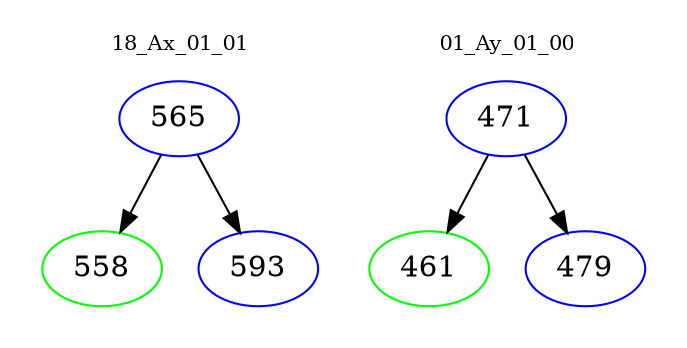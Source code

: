 digraph{
subgraph cluster_0 {
color = white
label = "18_Ax_01_01";
fontsize=10;
T0_565 [label="565", color="blue"]
T0_565 -> T0_558 [color="black"]
T0_558 [label="558", color="green"]
T0_565 -> T0_593 [color="black"]
T0_593 [label="593", color="blue"]
}
subgraph cluster_1 {
color = white
label = "01_Ay_01_00";
fontsize=10;
T1_471 [label="471", color="blue"]
T1_471 -> T1_461 [color="black"]
T1_461 [label="461", color="green"]
T1_471 -> T1_479 [color="black"]
T1_479 [label="479", color="blue"]
}
}
